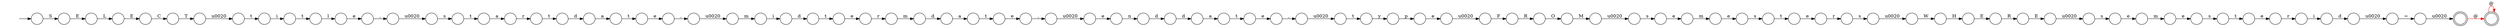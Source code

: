 digraph Automaton {
  rankdir = LR;
  0 [shape=circle,label=""];
  0 -> 44 [label="e"]
  1 [shape=circle,label=""];
  1 -> 35 [label="e"]
  2 [shape=circle,label=""];
  2 -> 53 [label="e"]
  3 [shape=circle,label=""];
  3 -> 24 [label="t"]
  4 [shape=circle,label=""];
  4 -> 71 [label="s"]
  5 [shape=circle,label=""];
  5 -> 76 [label="e"]
  6 [shape=circle,label=""];
  6 -> 0 [label="p"]
  7 [shape=circle,label=""];
  7 -> 32 [label="C"]
  8 [shape=circle,label=""];
  8 -> 27 [label=","]
  9 [shape=circle,label=""];
  9 -> 29 [label="\u0020"]
  10 [shape=circle,label=""];
  10 -> 37 [label="R"]
  11 [shape=circle,label=""];
  11 -> 70 [label="t"]
  12 [shape=circle,label=""];
  12 -> 52 [label=","]
  13 [shape=circle,label=""];
  13 -> 61 [label="O"]
  14 [shape=circle,label=""];
  14 -> 50 [label="a"]
  15 [shape=circle,label=""];
  15 -> 79 [label="s"]
  16 [shape=circle,label=""];
  16 -> 59 [label="d"]
  17 [shape=circle,label=""];
  17 -> 13 [label="R"]
  18 [shape=circle,label=""];
  18 -> 7 [label="E"]
  19 [shape=doublecircle,label=""];
  19 -> 55 [label="@",color=red]
  20 [shape=circle,label=""];
  20 -> 65 [label="t"]
  21 [shape=circle,label=""];
  21 -> 6 [label="y"]
  22 [shape=circle,label=""];
  22 -> 62 [label=","]
  23 [shape=circle,label=""];
  23 -> 57 [label="\u0020"]
  24 [shape=circle,label=""];
  24 -> 36 [label="l"]
  25 [shape=circle,label=""];
  25 -> 41 [label="r"]
  26 [shape=circle,label=""];
  26 -> 16 [label="i"]
  27 [shape=circle,label=""];
  27 -> 49 [label="\u0020"]
  28 [shape=circle,label=""];
  28 -> 67 [label="d"]
  29 [shape=circle,label=""];
  29 -> 38 [label="="]
  30 [shape=circle,label=""];
  30 -> 8 [label="e"]
  31 [shape=circle,label=""];
  31 -> 30 [label="t"]
  32 [shape=circle,label=""];
  32 -> 23 [label="T"]
  33 [shape=circle,label=""];
  33 -> 17 [label="F"]
  34 [shape=circle,label=""];
  34 -> 39 [label="m"]
  35 [shape=circle,label=""];
  35 -> 47 [label=","]
  36 [shape=circle,label=""];
  36 -> 22 [label="e"]
  37 [shape=circle,label=""];
  37 -> 82 [label="E"]
  38 [shape=circle,label=""];
  38 -> 19 [label="\u0020"]
  39 [shape=circle,label=""];
  39 -> 86 [label="e"]
  40 [shape=circle,label=""];
  40 -> 21 [label="t"]
  41 [shape=circle,label=""];
  41 -> 87 [label="s"]
  42 [shape=circle,label=""];
  42 -> 72 [label="t"]
  43 [shape=circle,label=""];
  43 -> 42 [label="s"]
  44 [shape=circle,label=""];
  44 -> 33 [label="\u0020"]
  45 [shape=circle,label=""];
  45 -> 14 [label="d"]
  46 [shape=circle,label=""];
  46 -> 66 [label="i"]
  47 [shape=circle,label=""];
  47 -> 73 [label="\u0020"]
  48 [shape=circle,label=""];
  48 -> 63 [label="e"]
  49 [shape=circle,label=""];
  49 -> 26 [label="m"]
  50 [shape=circle,label=""];
  50 -> 1 [label="t"]
  51 [shape=circle,label=""];
  51 -> 15 [label="\u0020"]
  52 [shape=circle,label=""];
  52 -> 40 [label="\u0020"]
  53 [shape=circle,label=""];
  53 -> 46 [label="r"]
  54 [shape=circle,label=""];
  54 -> 10 [label="E"]
  55 [shape=doublecircle,label=""];
  55 -> 55 [label="@",color=red]
  56 [shape=circle,label=""];
  56 -> 2 [label="t"]
  57 [shape=circle,label=""];
  57 -> 58 [label="t"]
  58 [shape=circle,label=""];
  58 -> 3 [label="i"]
  59 [shape=circle,label=""];
  59 -> 48 [label="t"]
  60 [shape=circle,label=""];
  60 -> 31 [label="a"]
  61 [shape=circle,label=""];
  61 -> 51 [label="M"]
  62 [shape=circle,label=""];
  62 -> 43 [label="\u0020"]
  63 [shape=circle,label=""];
  63 -> 68 [label="r"]
  64 [shape=circle,label=""];
  64 -> 18 [label="L"]
  65 [shape=circle,label=""];
  65 -> 25 [label="e"]
  66 [shape=circle,label=""];
  66 -> 9 [label="d"]
  67 [shape=circle,label=""];
  67 -> 85 [label="d"]
  68 [shape=circle,label=""];
  68 -> 45 [label="m"]
  69 [shape=circle,label=""];
  69 -> 28 [label="n"]
  70 [shape=circle,label=""];
  70 -> 12 [label="e"]
  71 [shape=circle,label=""];
  71 -> 34 [label="e"]
  72 [shape=circle,label=""];
  72 -> 80 [label="a"]
  73 [shape=circle,label=""];
  73 -> 69 [label="e"]
  74 [shape=circle,label=""];
  initial [shape=plaintext,label=""];
  initial -> 74
  74 -> 77 [label="S"]
  75 [shape=circle,label=""];
  75 -> 83 [label="W"]
  76 [shape=circle,label=""];
  76 -> 20 [label="s"]
  77 [shape=circle,label=""];
  77 -> 64 [label="E"]
  78 [shape=circle,label=""];
  78 -> 5 [label="m"]
  79 [shape=circle,label=""];
  79 -> 78 [label="e"]
  80 [shape=circle,label=""];
  80 -> 84 [label="r"]
  81 [shape=circle,label=""];
  81 -> 60 [label="d"]
  82 [shape=circle,label=""];
  82 -> 4 [label="\u0020"]
  83 [shape=circle,label=""];
  83 -> 54 [label="H"]
  84 [shape=circle,label=""];
  84 -> 81 [label="t"]
  85 [shape=circle,label=""];
  85 -> 11 [label="a"]
  86 [shape=circle,label=""];
  86 -> 56 [label="s"]
  87 [shape=circle,label=""];
  87 -> 75 [label="\u0020"]
}
